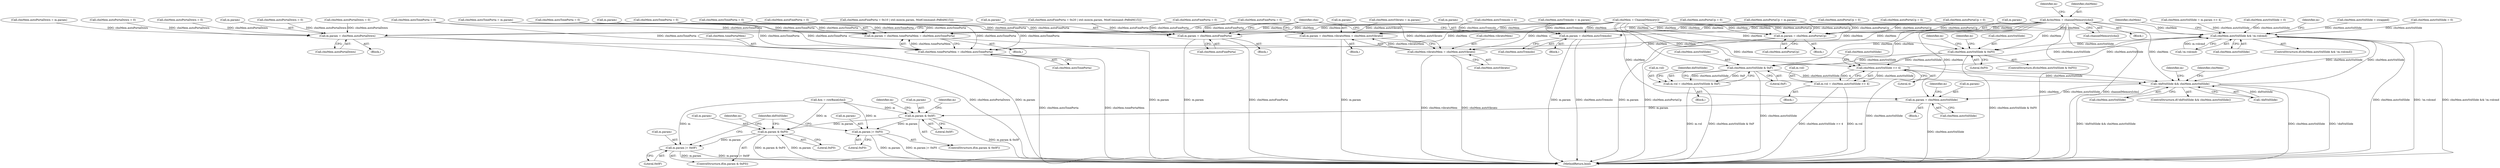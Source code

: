 digraph "1_openmpt_61fc6d3030a4d4283105cb5fb46b27b42fa5575e_1@array" {
"1000646" [label="(Call,&chnMem = channelMemory[chn])"];
"1001753" [label="(Call,chnMem.autoVolSlide && !m.volcmd)"];
"1001763" [label="(Call,chnMem.autoVolSlide & 0xF0)"];
"1001778" [label="(Call,chnMem.autoVolSlide >> 4)"];
"1001774" [label="(Call,m.vol = chnMem.autoVolSlide >> 4)"];
"1001908" [label="(Call,!didVolSlide && chnMem.autoVolSlide)"];
"1001920" [label="(Call,m.param = chnMem.autoVolSlide)"];
"1001928" [label="(Call,m.param & 0x0F)"];
"1001933" [label="(Call,m.param |= 0xF0)"];
"1001940" [label="(Call,m.param & 0xF0)"];
"1001945" [label="(Call,m.param |= 0x0F)"];
"1001794" [label="(Call,chnMem.autoVolSlide & 0xF)"];
"1001790" [label="(Call,m.vol = chnMem.autoVolSlide & 0xF)"];
"1001819" [label="(Call,m.param = chnMem.autoPortaUp)"];
"1001837" [label="(Call,m.param = chnMem.autoPortaDown)"];
"1001855" [label="(Call,m.param = chnMem.autoFinePorta)"];
"1001873" [label="(Call,m.param = chnMem.tonePortaMem = chnMem.autoTonePorta)"];
"1001877" [label="(Call,chnMem.tonePortaMem = chnMem.autoTonePorta)"];
"1001895" [label="(Call,m.param = chnMem.vibratoMem = chnMem.autoVibrato)"];
"1001899" [label="(Call,chnMem.vibratoMem = chnMem.autoVibrato)"];
"1001964" [label="(Call,m.param = chnMem.autoTremolo)"];
"1001757" [label="(Call,!m.volcmd)"];
"1001914" [label="(Block,)"];
"1000879" [label="(Call,chnMem.autoTonePorta = 0)"];
"1001208" [label="(Call,chnMem.autoTonePorta = m.param)"];
"1001951" [label="(Identifier,didVolSlide)"];
"1001878" [label="(Call,chnMem.tonePortaMem)"];
"1001763" [label="(Call,chnMem.autoVolSlide & 0xF0)"];
"1002182" [label="(MethodReturn,bool)"];
"1001775" [label="(Call,m.vol)"];
"1001198" [label="(Call,chnMem.autoPortaUp = 0)"];
"1000648" [label="(Call,channelMemory[chn])"];
"1000900" [label="(Call,chnMem.autoPortaUp = 0)"];
"1001934" [label="(Call,m.param)"];
"1000803" [label="(Call,chnMem.autoPortaDown = 0)"];
"1001771" [label="(Identifier,m)"];
"1000646" [label="(Call,&chnMem = channelMemory[chn])"];
"1001203" [label="(Call,chnMem.autoPortaDown = 0)"];
"1001949" [label="(Literal,0x0F)"];
"1001917" [label="(Identifier,m)"];
"1001899" [label="(Call,chnMem.vibratoMem = chnMem.autoVibrato)"];
"1001849" [label="(Block,)"];
"1001787" [label="(Identifier,m)"];
"1001762" [label="(ControlStructure,if(chnMem.autoVolSlide & 0xF0))"];
"1001947" [label="(Identifier,m)"];
"1001920" [label="(Call,m.param = chnMem.autoVolSlide)"];
"1001932" [label="(Literal,0x0F)"];
"1000905" [label="(Call,chnMem.autoPortaDown = m.param)"];
"1001778" [label="(Call,chnMem.autoVolSlide >> 4)"];
"1001779" [label="(Call,chnMem.autoVolSlide)"];
"1001939" [label="(ControlStructure,if(m.param & 0xF0))"];
"1001800" [label="(Identifier,didVolSlide)"];
"1000862" [label="(Call,chnMem.autoFinePorta = 0)"];
"1001805" [label="(Identifier,m)"];
"1000990" [label="(Call,chnMem.autoVolSlide = swapped)"];
"1001896" [label="(Call,m.param)"];
"1000644" [label="(Block,)"];
"1001782" [label="(Literal,4)"];
"1001794" [label="(Call,chnMem.autoVolSlide & 0xF)"];
"1000808" [label="(Call,chnMem.autoTonePorta = 0)"];
"1001946" [label="(Call,m.param)"];
"1001018" [label="(Call,chnMem.autoVolSlide = 0)"];
"1001193" [label="(Call,chnMem.autoFinePorta = 0)"];
"1001823" [label="(Call,chnMem.autoPortaUp)"];
"1001859" [label="(Call,chnMem.autoFinePorta)"];
"1001903" [label="(Call,chnMem.autoVibrato)"];
"1001798" [label="(Literal,0xF)"];
"1001795" [label="(Call,chnMem.autoVolSlide)"];
"1001900" [label="(Call,chnMem.vibratoMem)"];
"1001930" [label="(Identifier,m)"];
"1001768" [label="(Block,)"];
"1001765" [label="(Identifier,chnMem)"];
"1001940" [label="(Call,m.param & 0xF0)"];
"1001784" [label="(Block,)"];
"1001945" [label="(Call,m.param |= 0x0F)"];
"1001928" [label="(Call,m.param & 0x0F)"];
"1000912" [label="(Call,chnMem.autoTonePorta = 0)"];
"1001956" [label="(Identifier,chnMem)"];
"1001873" [label="(Call,m.param = chnMem.tonePortaMem = chnMem.autoTonePorta)"];
"1001841" [label="(Call,chnMem.autoPortaDown)"];
"1000874" [label="(Call,chnMem.autoPortaDown = 0)"];
"1001935" [label="(Identifier,m)"];
"1001867" [label="(Block,)"];
"1001927" [label="(ControlStructure,if(m.param & 0x0F))"];
"1001162" [label="(Call,chnMem.autoTremolo = m.param)"];
"1001754" [label="(Call,chnMem.autoVolSlide)"];
"1000846" [label="(Call,chnMem.autoTonePorta = 0)"];
"1001907" [label="(ControlStructure,if(!didVolSlide && chnMem.autoVolSlide))"];
"1001965" [label="(Call,m.param)"];
"1001929" [label="(Call,m.param)"];
"1001600" [label="(Call,chnMem.autoVolSlide = m.param >> 4)"];
"1000700" [label="(Call,chnMem = ChannelMemory())"];
"1001790" [label="(Call,m.vol = chnMem.autoVolSlide & 0xF)"];
"1000643" [label="(Identifier,chn)"];
"1001941" [label="(Call,m.param)"];
"1000836" [label="(Call,chnMem.autoPortaUp = 0)"];
"1001791" [label="(Call,m.vol)"];
"1001889" [label="(Block,)"];
"1001909" [label="(Call,!didVolSlide)"];
"1001752" [label="(ControlStructure,if(chnMem.autoVolSlide && !m.volcmd))"];
"1001921" [label="(Call,m.param)"];
"1000652" [label="(Call,&m = rowBase[chn])"];
"1001944" [label="(Literal,0xF0)"];
"1001933" [label="(Call,m.param |= 0xF0)"];
"1001855" [label="(Call,m.param = chnMem.autoFinePorta)"];
"1001937" [label="(Literal,0xF0)"];
"1001819" [label="(Call,m.param = chnMem.autoPortaUp)"];
"1001820" [label="(Call,m.param)"];
"1001170" [label="(Call,chnMem.autoTremolo = 0)"];
"1001764" [label="(Call,chnMem.autoVolSlide)"];
"1001968" [label="(Call,chnMem.autoTremolo)"];
"1001133" [label="(Call,chnMem.autoVibrato = m.param)"];
"1001911" [label="(Call,chnMem.autoVolSlide)"];
"1001964" [label="(Call,m.param = chnMem.autoTremolo)"];
"1001924" [label="(Call,chnMem.autoVolSlide)"];
"1001831" [label="(Block,)"];
"1001753" [label="(Call,chnMem.autoVolSlide && !m.volcmd)"];
"1001908" [label="(Call,!didVolSlide && chnMem.autoVolSlide)"];
"1001767" [label="(Literal,0xF0)"];
"1000895" [label="(Call,chnMem.autoFinePorta = 0)"];
"1001077" [label="(Call,chnMem.autoVolSlide = 0)"];
"1001942" [label="(Identifier,m)"];
"1001813" [label="(Block,)"];
"1000841" [label="(Call,chnMem.autoPortaDown = 0)"];
"1000786" [label="(Call,chnMem.autoFinePorta = 0x10 | std::min(m.param, ModCommand::PARAM(15)))"];
"1000798" [label="(Call,chnMem.autoPortaUp = 0)"];
"1001881" [label="(Call,chnMem.autoTonePorta)"];
"1001856" [label="(Call,m.param)"];
"1001774" [label="(Call,m.vol = chnMem.autoVolSlide >> 4)"];
"1001877" [label="(Call,chnMem.tonePortaMem = chnMem.autoTonePorta)"];
"1001958" [label="(Block,)"];
"1001838" [label="(Call,m.param)"];
"1001837" [label="(Call,m.param = chnMem.autoPortaDown)"];
"1001895" [label="(Call,m.param = chnMem.vibratoMem = chnMem.autoVibrato)"];
"1000653" [label="(Identifier,m)"];
"1000647" [label="(Identifier,chnMem)"];
"1000824" [label="(Call,chnMem.autoFinePorta = 0x20 | std::min(m.param, ModCommand::PARAM(15)))"];
"1001874" [label="(Call,m.param)"];
"1000867" [label="(Call,chnMem.autoPortaUp = m.param)"];
"1000646" -> "1000644"  [label="AST: "];
"1000646" -> "1000648"  [label="CFG: "];
"1000647" -> "1000646"  [label="AST: "];
"1000648" -> "1000646"  [label="AST: "];
"1000653" -> "1000646"  [label="CFG: "];
"1000646" -> "1002182"  [label="DDG: chnMem"];
"1000646" -> "1002182"  [label="DDG: channelMemory[chn]"];
"1000646" -> "1001753"  [label="DDG: chnMem"];
"1000646" -> "1001763"  [label="DDG: chnMem"];
"1000646" -> "1001778"  [label="DDG: chnMem"];
"1000646" -> "1001794"  [label="DDG: chnMem"];
"1000646" -> "1001819"  [label="DDG: chnMem"];
"1000646" -> "1001837"  [label="DDG: chnMem"];
"1000646" -> "1001855"  [label="DDG: chnMem"];
"1000646" -> "1001873"  [label="DDG: chnMem"];
"1000646" -> "1001877"  [label="DDG: chnMem"];
"1000646" -> "1001895"  [label="DDG: chnMem"];
"1000646" -> "1001899"  [label="DDG: chnMem"];
"1000646" -> "1001908"  [label="DDG: chnMem"];
"1000646" -> "1001920"  [label="DDG: chnMem"];
"1000646" -> "1001964"  [label="DDG: chnMem"];
"1001753" -> "1001752"  [label="AST: "];
"1001753" -> "1001754"  [label="CFG: "];
"1001753" -> "1001757"  [label="CFG: "];
"1001754" -> "1001753"  [label="AST: "];
"1001757" -> "1001753"  [label="AST: "];
"1001765" -> "1001753"  [label="CFG: "];
"1001805" -> "1001753"  [label="CFG: "];
"1001753" -> "1002182"  [label="DDG: chnMem.autoVolSlide"];
"1001753" -> "1002182"  [label="DDG: !m.volcmd"];
"1001753" -> "1002182"  [label="DDG: chnMem.autoVolSlide && !m.volcmd"];
"1001908" -> "1001753"  [label="DDG: chnMem.autoVolSlide"];
"1000990" -> "1001753"  [label="DDG: chnMem.autoVolSlide"];
"1001077" -> "1001753"  [label="DDG: chnMem.autoVolSlide"];
"1001018" -> "1001753"  [label="DDG: chnMem.autoVolSlide"];
"1001778" -> "1001753"  [label="DDG: chnMem.autoVolSlide"];
"1001794" -> "1001753"  [label="DDG: chnMem.autoVolSlide"];
"1001600" -> "1001753"  [label="DDG: chnMem.autoVolSlide"];
"1000700" -> "1001753"  [label="DDG: chnMem"];
"1001757" -> "1001753"  [label="DDG: m.volcmd"];
"1001753" -> "1001763"  [label="DDG: chnMem.autoVolSlide"];
"1001753" -> "1001908"  [label="DDG: chnMem.autoVolSlide"];
"1001763" -> "1001762"  [label="AST: "];
"1001763" -> "1001767"  [label="CFG: "];
"1001764" -> "1001763"  [label="AST: "];
"1001767" -> "1001763"  [label="AST: "];
"1001771" -> "1001763"  [label="CFG: "];
"1001787" -> "1001763"  [label="CFG: "];
"1001763" -> "1002182"  [label="DDG: chnMem.autoVolSlide & 0xF0"];
"1000700" -> "1001763"  [label="DDG: chnMem"];
"1001763" -> "1001778"  [label="DDG: chnMem.autoVolSlide"];
"1001763" -> "1001794"  [label="DDG: chnMem.autoVolSlide"];
"1001778" -> "1001774"  [label="AST: "];
"1001778" -> "1001782"  [label="CFG: "];
"1001779" -> "1001778"  [label="AST: "];
"1001782" -> "1001778"  [label="AST: "];
"1001774" -> "1001778"  [label="CFG: "];
"1001778" -> "1002182"  [label="DDG: chnMem.autoVolSlide"];
"1001778" -> "1001774"  [label="DDG: chnMem.autoVolSlide"];
"1001778" -> "1001774"  [label="DDG: 4"];
"1000700" -> "1001778"  [label="DDG: chnMem"];
"1001778" -> "1001908"  [label="DDG: chnMem.autoVolSlide"];
"1001774" -> "1001768"  [label="AST: "];
"1001775" -> "1001774"  [label="AST: "];
"1001800" -> "1001774"  [label="CFG: "];
"1001774" -> "1002182"  [label="DDG: chnMem.autoVolSlide >> 4"];
"1001774" -> "1002182"  [label="DDG: m.vol"];
"1001908" -> "1001907"  [label="AST: "];
"1001908" -> "1001909"  [label="CFG: "];
"1001908" -> "1001911"  [label="CFG: "];
"1001909" -> "1001908"  [label="AST: "];
"1001911" -> "1001908"  [label="AST: "];
"1001917" -> "1001908"  [label="CFG: "];
"1001956" -> "1001908"  [label="CFG: "];
"1001908" -> "1002182"  [label="DDG: chnMem.autoVolSlide"];
"1001908" -> "1002182"  [label="DDG: !didVolSlide"];
"1001908" -> "1002182"  [label="DDG: !didVolSlide && chnMem.autoVolSlide"];
"1001909" -> "1001908"  [label="DDG: didVolSlide"];
"1001794" -> "1001908"  [label="DDG: chnMem.autoVolSlide"];
"1000700" -> "1001908"  [label="DDG: chnMem"];
"1001908" -> "1001920"  [label="DDG: chnMem.autoVolSlide"];
"1001920" -> "1001914"  [label="AST: "];
"1001920" -> "1001924"  [label="CFG: "];
"1001921" -> "1001920"  [label="AST: "];
"1001924" -> "1001920"  [label="AST: "];
"1001930" -> "1001920"  [label="CFG: "];
"1001920" -> "1002182"  [label="DDG: chnMem.autoVolSlide"];
"1000700" -> "1001920"  [label="DDG: chnMem"];
"1001920" -> "1001928"  [label="DDG: m.param"];
"1001928" -> "1001927"  [label="AST: "];
"1001928" -> "1001932"  [label="CFG: "];
"1001929" -> "1001928"  [label="AST: "];
"1001932" -> "1001928"  [label="AST: "];
"1001935" -> "1001928"  [label="CFG: "];
"1001942" -> "1001928"  [label="CFG: "];
"1001928" -> "1002182"  [label="DDG: m.param & 0x0F"];
"1000652" -> "1001928"  [label="DDG: m"];
"1001928" -> "1001933"  [label="DDG: m.param"];
"1001928" -> "1001940"  [label="DDG: m.param"];
"1001933" -> "1001927"  [label="AST: "];
"1001933" -> "1001937"  [label="CFG: "];
"1001934" -> "1001933"  [label="AST: "];
"1001937" -> "1001933"  [label="AST: "];
"1001951" -> "1001933"  [label="CFG: "];
"1001933" -> "1002182"  [label="DDG: m.param"];
"1001933" -> "1002182"  [label="DDG: m.param |= 0xF0"];
"1000652" -> "1001933"  [label="DDG: m"];
"1001940" -> "1001939"  [label="AST: "];
"1001940" -> "1001944"  [label="CFG: "];
"1001941" -> "1001940"  [label="AST: "];
"1001944" -> "1001940"  [label="AST: "];
"1001947" -> "1001940"  [label="CFG: "];
"1001951" -> "1001940"  [label="CFG: "];
"1001940" -> "1002182"  [label="DDG: m.param & 0xF0"];
"1001940" -> "1002182"  [label="DDG: m.param"];
"1000652" -> "1001940"  [label="DDG: m"];
"1001940" -> "1001945"  [label="DDG: m.param"];
"1001945" -> "1001939"  [label="AST: "];
"1001945" -> "1001949"  [label="CFG: "];
"1001946" -> "1001945"  [label="AST: "];
"1001949" -> "1001945"  [label="AST: "];
"1001951" -> "1001945"  [label="CFG: "];
"1001945" -> "1002182"  [label="DDG: m.param"];
"1001945" -> "1002182"  [label="DDG: m.param |= 0x0F"];
"1000652" -> "1001945"  [label="DDG: m"];
"1001794" -> "1001790"  [label="AST: "];
"1001794" -> "1001798"  [label="CFG: "];
"1001795" -> "1001794"  [label="AST: "];
"1001798" -> "1001794"  [label="AST: "];
"1001790" -> "1001794"  [label="CFG: "];
"1001794" -> "1002182"  [label="DDG: chnMem.autoVolSlide"];
"1001794" -> "1001790"  [label="DDG: chnMem.autoVolSlide"];
"1001794" -> "1001790"  [label="DDG: 0xF"];
"1000700" -> "1001794"  [label="DDG: chnMem"];
"1001790" -> "1001784"  [label="AST: "];
"1001791" -> "1001790"  [label="AST: "];
"1001800" -> "1001790"  [label="CFG: "];
"1001790" -> "1002182"  [label="DDG: chnMem.autoVolSlide & 0xF"];
"1001790" -> "1002182"  [label="DDG: m.vol"];
"1001819" -> "1001813"  [label="AST: "];
"1001819" -> "1001823"  [label="CFG: "];
"1001820" -> "1001819"  [label="AST: "];
"1001823" -> "1001819"  [label="AST: "];
"1000643" -> "1001819"  [label="CFG: "];
"1001819" -> "1002182"  [label="DDG: m.param"];
"1001819" -> "1002182"  [label="DDG: chnMem.autoPortaUp"];
"1001198" -> "1001819"  [label="DDG: chnMem.autoPortaUp"];
"1000700" -> "1001819"  [label="DDG: chnMem"];
"1000798" -> "1001819"  [label="DDG: chnMem.autoPortaUp"];
"1000867" -> "1001819"  [label="DDG: chnMem.autoPortaUp"];
"1000836" -> "1001819"  [label="DDG: chnMem.autoPortaUp"];
"1000900" -> "1001819"  [label="DDG: chnMem.autoPortaUp"];
"1001837" -> "1001831"  [label="AST: "];
"1001837" -> "1001841"  [label="CFG: "];
"1001838" -> "1001837"  [label="AST: "];
"1001841" -> "1001837"  [label="AST: "];
"1000643" -> "1001837"  [label="CFG: "];
"1001837" -> "1002182"  [label="DDG: chnMem.autoPortaDown"];
"1001837" -> "1002182"  [label="DDG: m.param"];
"1000700" -> "1001837"  [label="DDG: chnMem"];
"1001203" -> "1001837"  [label="DDG: chnMem.autoPortaDown"];
"1000841" -> "1001837"  [label="DDG: chnMem.autoPortaDown"];
"1000803" -> "1001837"  [label="DDG: chnMem.autoPortaDown"];
"1000874" -> "1001837"  [label="DDG: chnMem.autoPortaDown"];
"1000905" -> "1001837"  [label="DDG: chnMem.autoPortaDown"];
"1001855" -> "1001849"  [label="AST: "];
"1001855" -> "1001859"  [label="CFG: "];
"1001856" -> "1001855"  [label="AST: "];
"1001859" -> "1001855"  [label="AST: "];
"1000643" -> "1001855"  [label="CFG: "];
"1001855" -> "1002182"  [label="DDG: chnMem.autoFinePorta"];
"1001855" -> "1002182"  [label="DDG: m.param"];
"1000700" -> "1001855"  [label="DDG: chnMem"];
"1000786" -> "1001855"  [label="DDG: chnMem.autoFinePorta"];
"1000862" -> "1001855"  [label="DDG: chnMem.autoFinePorta"];
"1000824" -> "1001855"  [label="DDG: chnMem.autoFinePorta"];
"1000895" -> "1001855"  [label="DDG: chnMem.autoFinePorta"];
"1001193" -> "1001855"  [label="DDG: chnMem.autoFinePorta"];
"1001873" -> "1001867"  [label="AST: "];
"1001873" -> "1001877"  [label="CFG: "];
"1001874" -> "1001873"  [label="AST: "];
"1001877" -> "1001873"  [label="AST: "];
"1000643" -> "1001873"  [label="CFG: "];
"1001873" -> "1002182"  [label="DDG: m.param"];
"1001877" -> "1001873"  [label="DDG: chnMem.tonePortaMem"];
"1001208" -> "1001873"  [label="DDG: chnMem.autoTonePorta"];
"1000700" -> "1001873"  [label="DDG: chnMem"];
"1000808" -> "1001873"  [label="DDG: chnMem.autoTonePorta"];
"1000879" -> "1001873"  [label="DDG: chnMem.autoTonePorta"];
"1000846" -> "1001873"  [label="DDG: chnMem.autoTonePorta"];
"1000912" -> "1001873"  [label="DDG: chnMem.autoTonePorta"];
"1001877" -> "1001881"  [label="CFG: "];
"1001878" -> "1001877"  [label="AST: "];
"1001881" -> "1001877"  [label="AST: "];
"1001877" -> "1002182"  [label="DDG: chnMem.tonePortaMem"];
"1001877" -> "1002182"  [label="DDG: chnMem.autoTonePorta"];
"1001208" -> "1001877"  [label="DDG: chnMem.autoTonePorta"];
"1000700" -> "1001877"  [label="DDG: chnMem"];
"1000808" -> "1001877"  [label="DDG: chnMem.autoTonePorta"];
"1000879" -> "1001877"  [label="DDG: chnMem.autoTonePorta"];
"1000846" -> "1001877"  [label="DDG: chnMem.autoTonePorta"];
"1000912" -> "1001877"  [label="DDG: chnMem.autoTonePorta"];
"1001895" -> "1001889"  [label="AST: "];
"1001895" -> "1001899"  [label="CFG: "];
"1001896" -> "1001895"  [label="AST: "];
"1001899" -> "1001895"  [label="AST: "];
"1000643" -> "1001895"  [label="CFG: "];
"1001895" -> "1002182"  [label="DDG: m.param"];
"1001899" -> "1001895"  [label="DDG: chnMem.vibratoMem"];
"1001133" -> "1001895"  [label="DDG: chnMem.autoVibrato"];
"1000700" -> "1001895"  [label="DDG: chnMem"];
"1001899" -> "1001903"  [label="CFG: "];
"1001900" -> "1001899"  [label="AST: "];
"1001903" -> "1001899"  [label="AST: "];
"1001899" -> "1002182"  [label="DDG: chnMem.autoVibrato"];
"1001899" -> "1002182"  [label="DDG: chnMem.vibratoMem"];
"1001133" -> "1001899"  [label="DDG: chnMem.autoVibrato"];
"1000700" -> "1001899"  [label="DDG: chnMem"];
"1001964" -> "1001958"  [label="AST: "];
"1001964" -> "1001968"  [label="CFG: "];
"1001965" -> "1001964"  [label="AST: "];
"1001968" -> "1001964"  [label="AST: "];
"1000643" -> "1001964"  [label="CFG: "];
"1001964" -> "1002182"  [label="DDG: m.param"];
"1001964" -> "1002182"  [label="DDG: chnMem.autoTremolo"];
"1001162" -> "1001964"  [label="DDG: chnMem.autoTremolo"];
"1000700" -> "1001964"  [label="DDG: chnMem"];
"1001170" -> "1001964"  [label="DDG: chnMem.autoTremolo"];
}
